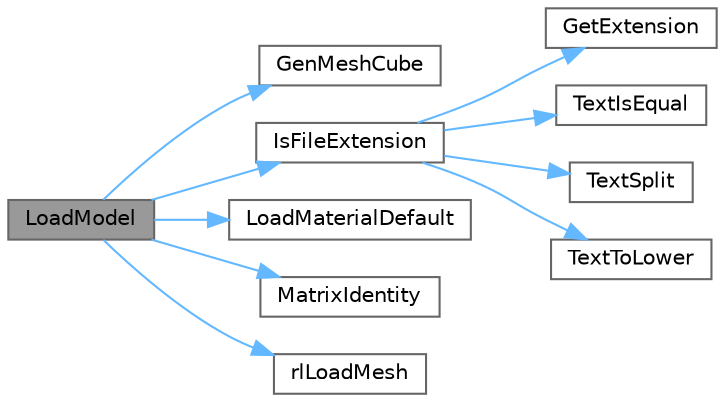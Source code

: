 digraph "LoadModel"
{
 // LATEX_PDF_SIZE
  bgcolor="transparent";
  edge [fontname=Helvetica,fontsize=10,labelfontname=Helvetica,labelfontsize=10];
  node [fontname=Helvetica,fontsize=10,shape=box,height=0.2,width=0.4];
  rankdir="LR";
  Node1 [id="Node000001",label="LoadModel",height=0.2,width=0.4,color="gray40", fillcolor="grey60", style="filled", fontcolor="black",tooltip=" "];
  Node1 -> Node2 [id="edge19_Node000001_Node000002",color="steelblue1",style="solid",tooltip=" "];
  Node2 [id="Node000002",label="GenMeshCube",height=0.2,width=0.4,color="grey40", fillcolor="white", style="filled",URL="$_classes_2lib_2raylib_2src_2models_8c.html#aa948230effe1de2c30a5188ebe32d9c1",tooltip=" "];
  Node1 -> Node3 [id="edge20_Node000001_Node000003",color="steelblue1",style="solid",tooltip=" "];
  Node3 [id="Node000003",label="IsFileExtension",height=0.2,width=0.4,color="grey40", fillcolor="white", style="filled",URL="$_old_2_classes_2lib_2rcore_8c.html#a56738bd235fbd9797f904028680144c0",tooltip=" "];
  Node3 -> Node4 [id="edge21_Node000003_Node000004",color="steelblue1",style="solid",tooltip=" "];
  Node4 [id="Node000004",label="GetExtension",height=0.2,width=0.4,color="grey40", fillcolor="white", style="filled",URL="$_classes_2lib_2raylib_2src_2core_8c.html#ab9e6c15be11c4714f4fe2846e202290e",tooltip=" "];
  Node3 -> Node5 [id="edge22_Node000003_Node000005",color="steelblue1",style="solid",tooltip=" "];
  Node5 [id="Node000005",label="TextIsEqual",height=0.2,width=0.4,color="grey40", fillcolor="white", style="filled",URL="$_old_2_classes_2lib_2rtext_8c.html#a27de470afa89a9b701b0167644998d60",tooltip=" "];
  Node3 -> Node6 [id="edge23_Node000003_Node000006",color="steelblue1",style="solid",tooltip=" "];
  Node6 [id="Node000006",label="TextSplit",height=0.2,width=0.4,color="grey40", fillcolor="white", style="filled",URL="$_old_2_classes_2lib_2rtext_8c.html#a0020744de71c89efe5ef9739827ffdc5",tooltip=" "];
  Node3 -> Node7 [id="edge24_Node000003_Node000007",color="steelblue1",style="solid",tooltip=" "];
  Node7 [id="Node000007",label="TextToLower",height=0.2,width=0.4,color="grey40", fillcolor="white", style="filled",URL="$_old_2_classes_2lib_2rtext_8c.html#a5ce035033f9eedfa204df83389dd9254",tooltip=" "];
  Node1 -> Node8 [id="edge25_Node000001_Node000008",color="steelblue1",style="solid",tooltip=" "];
  Node8 [id="Node000008",label="LoadMaterialDefault",height=0.2,width=0.4,color="grey40", fillcolor="white", style="filled",URL="$_classes_2lib_2raylib_2src_2models_8c.html#ab6cf1d88c94c870a45e7e5a74cfa2036",tooltip=" "];
  Node1 -> Node9 [id="edge26_Node000001_Node000009",color="steelblue1",style="solid",tooltip=" "];
  Node9 [id="Node000009",label="MatrixIdentity",height=0.2,width=0.4,color="grey40", fillcolor="white", style="filled",URL="$_classes_2lib_2raylib_2src_2raymath_8h.html#a6b00858883c5c765bc1380850df30537",tooltip=" "];
  Node1 -> Node10 [id="edge27_Node000001_Node000010",color="steelblue1",style="solid",tooltip=" "];
  Node10 [id="Node000010",label="rlLoadMesh",height=0.2,width=0.4,color="grey40", fillcolor="white", style="filled",URL="$_classes_2lib_2raylib_2src_2rlgl_8h.html#acb2632dec901409c784391ac5b44b252",tooltip=" "];
}
